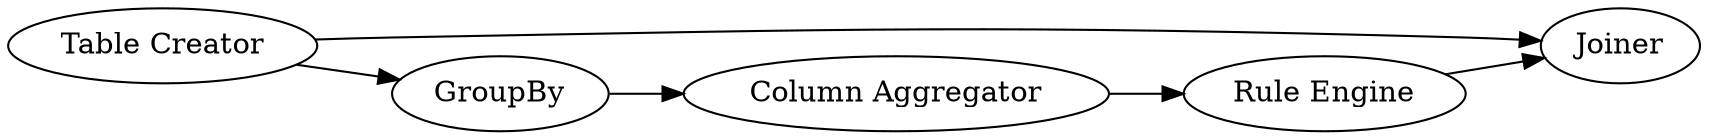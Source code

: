 digraph {
	5 -> 3
	1 -> 3
	4 -> 5
	1 -> 2
	2 -> 4
	5 [label="Rule Engine"]
	1 [label="Table Creator"]
	4 [label="Column Aggregator"]
	3 [label=Joiner]
	2 [label=GroupBy]
	rankdir=LR
}
